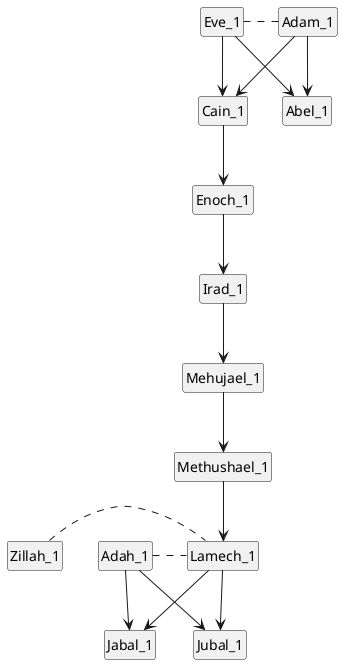 @startuml
skinparam monochrome true
hide empty members
hide circle

Eve_1 .right. Adam_1
Adam_1 --> Cain_1
Eve_1 --> Cain_1
Adam_1 --> Abel_1
Eve_1 --> Abel_1
Cain_1 --> Enoch_1
Enoch_1 --> Irad_1
Irad_1 --> Mehujael_1
Mehujael_1 --> Methushael_1
Methushael_1 --> Lamech_1
Adah_1 .right. Lamech_1
Zillah_1 .right. Lamech_1
Lamech_1 --> Jabal_1
Adah_1 --> Jabal_1
Lamech_1 --> Jubal_1
Adah_1 --> Jubal_1
@enduml
